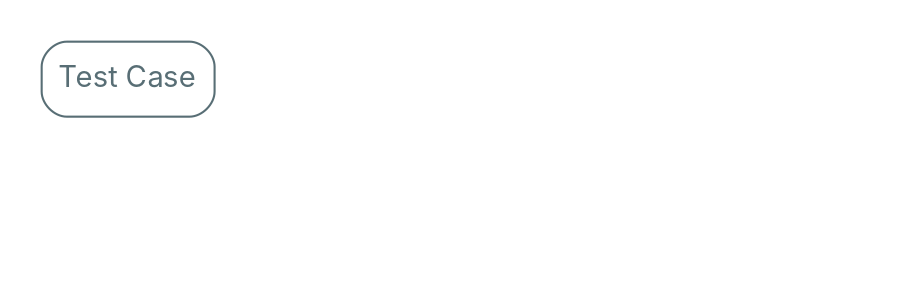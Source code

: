 digraph {
    bgcolor=transparent
    rankdir=LR

    // Default theme: enabled
    node[shape="rectangle" style="rounded,filled" color="#586E75" fillcolor="#ffffff" fontcolor="#586E75" fontname="Inter,Arial"]
    edge[color="#586E75" fontcolor="#000000" fontname="Inter,Arial" fontsize=11]

    subgraph cluster_0 {
        color=transparent
        Input[label="Test Case"]
        Evaluation[style=invis]
        Analysis[label="Metamorphic Relation" style=invis]
    }

    subgraph cluster_1 {
        color=transparent
        Input2[label="Transform" style=invis]
        Evaluation2[label="Evaluation" style=invis]
    }

    Input -> Input2[constraint=false style=invis]
    Input2 -> Evaluation2[style=invis]

    Input -> Evaluation[style=invis]
    Evaluation -> Analysis[style=invis]
    Evaluation2 -> Analysis[style=invis]
}
